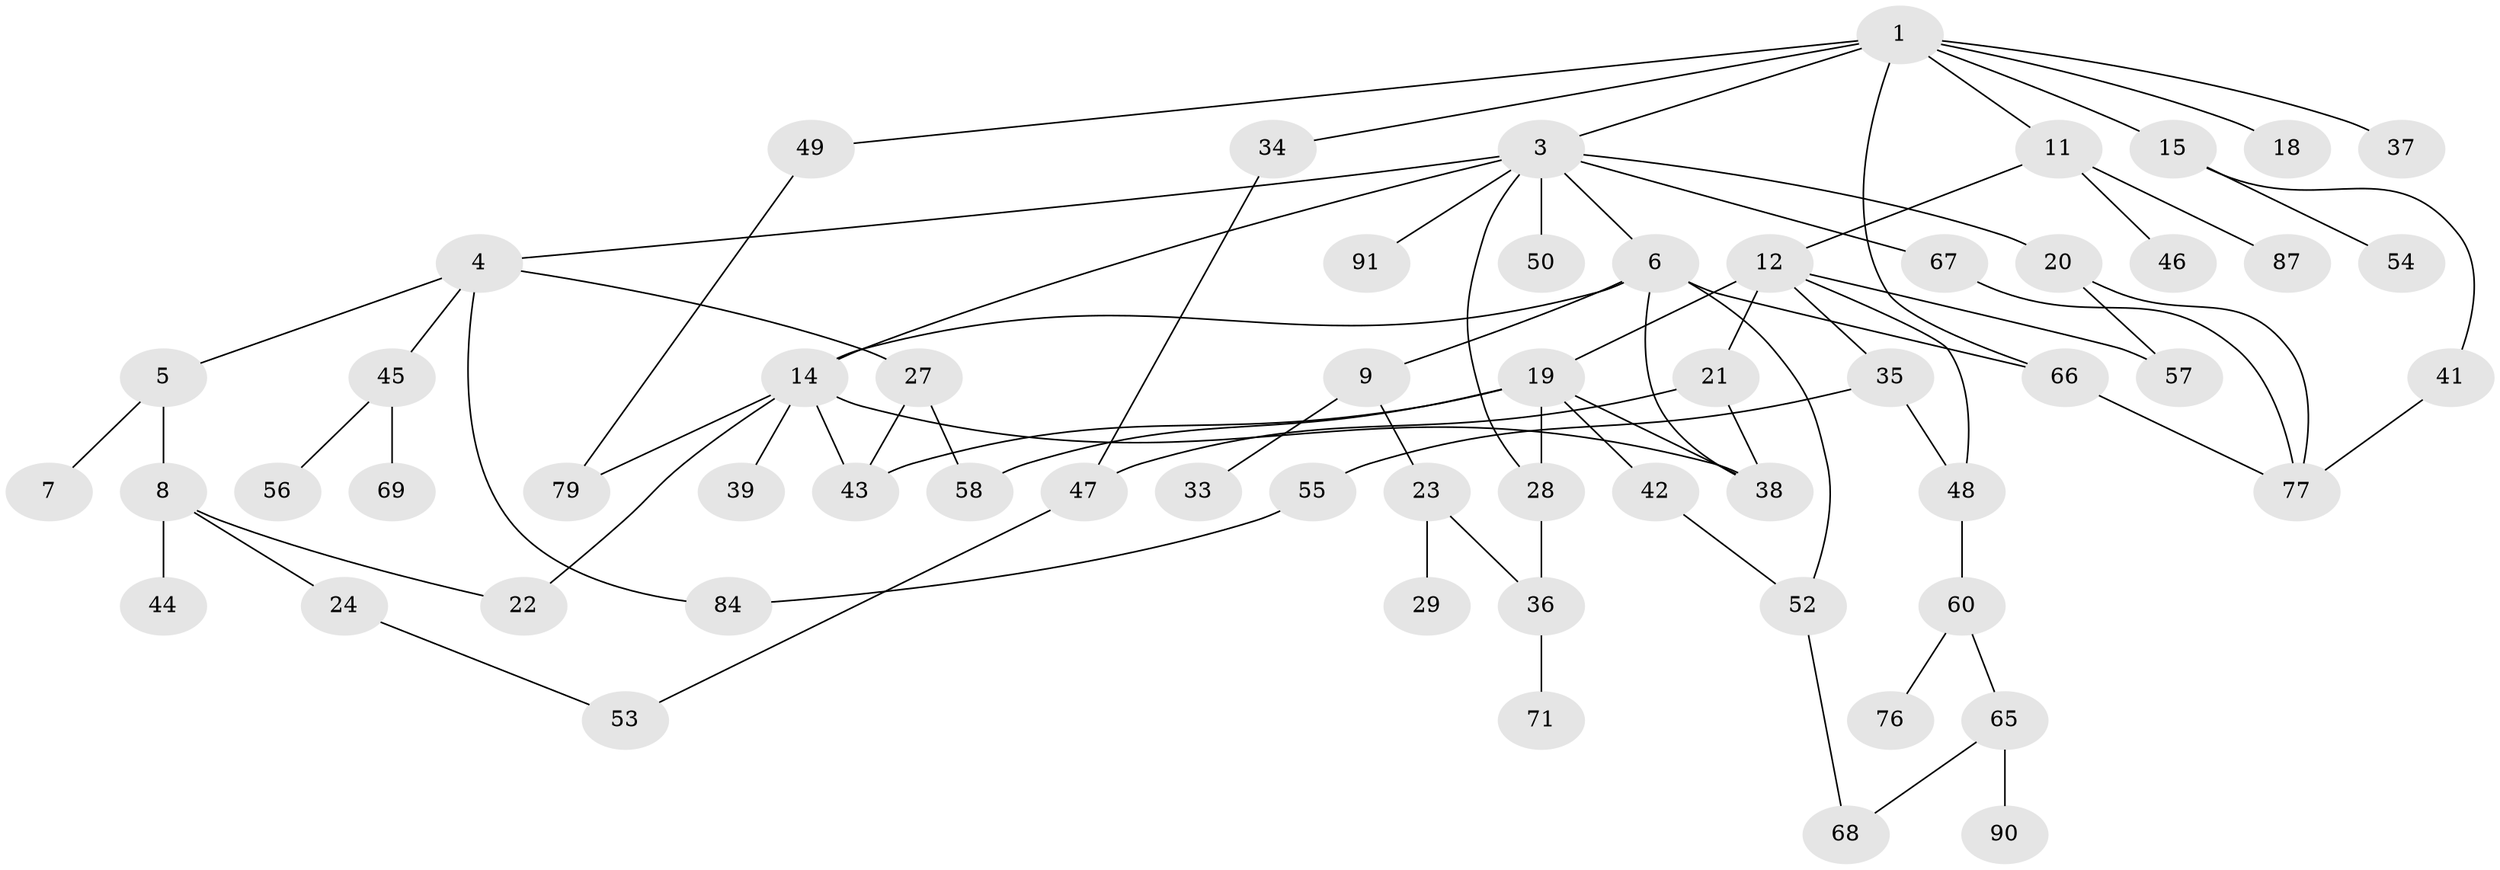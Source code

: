 // original degree distribution, {3: 0.26373626373626374, 7: 0.02197802197802198, 5: 0.054945054945054944, 2: 0.38461538461538464, 4: 0.054945054945054944, 1: 0.2087912087912088, 6: 0.01098901098901099}
// Generated by graph-tools (version 1.1) at 2025/41/03/06/25 10:41:26]
// undirected, 60 vertices, 81 edges
graph export_dot {
graph [start="1"]
  node [color=gray90,style=filled];
  1 [super="+2"];
  3 [super="+26"];
  4;
  5;
  6 [super="+78"];
  7 [super="+17"];
  8 [super="+10"];
  9 [super="+13"];
  11 [super="+40"];
  12 [super="+25"];
  14 [super="+16"];
  15 [super="+32"];
  18;
  19 [super="+30"];
  20;
  21;
  22;
  23;
  24 [super="+31"];
  27 [super="+70"];
  28 [super="+88"];
  29;
  33 [super="+51"];
  34;
  35 [super="+82"];
  36 [super="+81"];
  37;
  38 [super="+64"];
  39 [super="+62"];
  41;
  42;
  43 [super="+74"];
  44;
  45 [super="+59"];
  46 [super="+75"];
  47 [super="+63"];
  48 [super="+83"];
  49 [super="+85"];
  50;
  52 [super="+61"];
  53;
  54;
  55 [super="+86"];
  56;
  57;
  58;
  60 [super="+89"];
  65 [super="+72"];
  66;
  67 [super="+73"];
  68;
  69;
  71;
  76;
  77 [super="+80"];
  79;
  84;
  87;
  90;
  91;
  1 -- 11;
  1 -- 18;
  1 -- 34;
  1 -- 3;
  1 -- 66;
  1 -- 37;
  1 -- 49;
  1 -- 15;
  3 -- 4;
  3 -- 6;
  3 -- 20;
  3 -- 28;
  3 -- 91;
  3 -- 67;
  3 -- 50;
  3 -- 14;
  4 -- 5;
  4 -- 27;
  4 -- 45;
  4 -- 84;
  5 -- 7;
  5 -- 8;
  6 -- 9;
  6 -- 14;
  6 -- 66;
  6 -- 38;
  6 -- 52;
  8 -- 24;
  8 -- 22;
  8 -- 44;
  9 -- 23;
  9 -- 33;
  11 -- 12;
  11 -- 87;
  11 -- 46 [weight=2];
  12 -- 19;
  12 -- 21;
  12 -- 48;
  12 -- 57;
  12 -- 35;
  14 -- 22;
  14 -- 39;
  14 -- 43;
  14 -- 79;
  14 -- 38;
  15 -- 41;
  15 -- 54;
  19 -- 42;
  19 -- 43;
  19 -- 58;
  19 -- 38;
  19 -- 28;
  20 -- 57;
  20 -- 77;
  21 -- 38;
  21 -- 47;
  23 -- 29;
  23 -- 36;
  24 -- 53;
  27 -- 43;
  27 -- 58;
  28 -- 36;
  34 -- 47;
  35 -- 55;
  35 -- 48;
  36 -- 71;
  41 -- 77;
  42 -- 52;
  45 -- 56;
  45 -- 69;
  47 -- 53;
  48 -- 60;
  49 -- 79;
  52 -- 68;
  55 -- 84;
  60 -- 65;
  60 -- 76;
  65 -- 90;
  65 -- 68;
  66 -- 77;
  67 -- 77;
}
